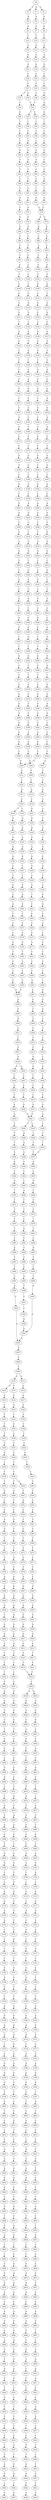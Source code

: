strict digraph  {
	S0 -> S1 [ label = A ];
	S0 -> S2 [ label = G ];
	S0 -> S3 [ label = C ];
	S1 -> S4 [ label = A ];
	S2 -> S5 [ label = A ];
	S3 -> S6 [ label = A ];
	S4 -> S7 [ label = G ];
	S5 -> S8 [ label = G ];
	S6 -> S9 [ label = G ];
	S7 -> S10 [ label = C ];
	S8 -> S11 [ label = C ];
	S9 -> S12 [ label = C ];
	S10 -> S13 [ label = G ];
	S11 -> S14 [ label = G ];
	S12 -> S15 [ label = G ];
	S13 -> S16 [ label = A ];
	S14 -> S17 [ label = A ];
	S15 -> S18 [ label = A ];
	S16 -> S19 [ label = G ];
	S17 -> S20 [ label = G ];
	S18 -> S21 [ label = G ];
	S19 -> S22 [ label = T ];
	S20 -> S23 [ label = T ];
	S21 -> S24 [ label = T ];
	S22 -> S25 [ label = C ];
	S23 -> S26 [ label = C ];
	S24 -> S27 [ label = C ];
	S25 -> S28 [ label = C ];
	S26 -> S29 [ label = G ];
	S27 -> S30 [ label = C ];
	S27 -> S31 [ label = T ];
	S28 -> S32 [ label = C ];
	S29 -> S33 [ label = A ];
	S30 -> S32 [ label = C ];
	S31 -> S34 [ label = C ];
	S32 -> S35 [ label = T ];
	S32 -> S36 [ label = G ];
	S33 -> S37 [ label = A ];
	S34 -> S38 [ label = G ];
	S35 -> S39 [ label = C ];
	S36 -> S40 [ label = C ];
	S37 -> S41 [ label = C ];
	S38 -> S42 [ label = T ];
	S39 -> S43 [ label = C ];
	S40 -> S44 [ label = C ];
	S41 -> S45 [ label = C ];
	S42 -> S46 [ label = C ];
	S43 -> S47 [ label = G ];
	S44 -> S48 [ label = T ];
	S45 -> S49 [ label = T ];
	S46 -> S50 [ label = T ];
	S47 -> S51 [ label = G ];
	S48 -> S52 [ label = G ];
	S49 -> S53 [ label = G ];
	S50 -> S54 [ label = G ];
	S51 -> S55 [ label = T ];
	S52 -> S56 [ label = T ];
	S53 -> S57 [ label = T ];
	S54 -> S58 [ label = T ];
	S55 -> S59 [ label = C ];
	S56 -> S60 [ label = C ];
	S57 -> S61 [ label = C ];
	S58 -> S62 [ label = T ];
	S59 -> S63 [ label = T ];
	S60 -> S64 [ label = G ];
	S61 -> S65 [ label = G ];
	S62 -> S66 [ label = C ];
	S63 -> S67 [ label = G ];
	S64 -> S68 [ label = C ];
	S65 -> S69 [ label = C ];
	S66 -> S70 [ label = C ];
	S67 -> S71 [ label = G ];
	S68 -> S72 [ label = G ];
	S69 -> S73 [ label = G ];
	S70 -> S74 [ label = G ];
	S71 -> S75 [ label = A ];
	S72 -> S76 [ label = C ];
	S73 -> S76 [ label = C ];
	S74 -> S77 [ label = T ];
	S75 -> S78 [ label = G ];
	S76 -> S79 [ label = G ];
	S76 -> S80 [ label = A ];
	S77 -> S81 [ label = G ];
	S78 -> S82 [ label = G ];
	S79 -> S83 [ label = A ];
	S80 -> S84 [ label = A ];
	S81 -> S85 [ label = G ];
	S82 -> S86 [ label = G ];
	S83 -> S87 [ label = G ];
	S84 -> S88 [ label = C ];
	S85 -> S89 [ label = C ];
	S86 -> S90 [ label = T ];
	S87 -> S91 [ label = C ];
	S88 -> S92 [ label = C ];
	S89 -> S93 [ label = C ];
	S90 -> S94 [ label = G ];
	S91 -> S95 [ label = A ];
	S92 -> S96 [ label = C ];
	S93 -> S97 [ label = C ];
	S94 -> S98 [ label = T ];
	S95 -> S99 [ label = G ];
	S96 -> S100 [ label = G ];
	S97 -> S101 [ label = G ];
	S98 -> S102 [ label = T ];
	S99 -> S103 [ label = T ];
	S100 -> S104 [ label = T ];
	S101 -> S105 [ label = T ];
	S102 -> S106 [ label = C ];
	S103 -> S107 [ label = G ];
	S104 -> S108 [ label = A ];
	S105 -> S109 [ label = C ];
	S106 -> S110 [ label = C ];
	S107 -> S111 [ label = C ];
	S108 -> S112 [ label = C ];
	S109 -> S113 [ label = C ];
	S110 -> S114 [ label = A ];
	S111 -> S115 [ label = A ];
	S112 -> S116 [ label = A ];
	S113 -> S117 [ label = A ];
	S114 -> S118 [ label = G ];
	S115 -> S119 [ label = A ];
	S116 -> S120 [ label = G ];
	S117 -> S121 [ label = G ];
	S118 -> S122 [ label = C ];
	S119 -> S123 [ label = C ];
	S120 -> S124 [ label = C ];
	S121 -> S125 [ label = T ];
	S122 -> S126 [ label = A ];
	S123 -> S127 [ label = A ];
	S124 -> S128 [ label = A ];
	S125 -> S129 [ label = A ];
	S126 -> S130 [ label = G ];
	S127 -> S131 [ label = G ];
	S128 -> S132 [ label = G ];
	S129 -> S133 [ label = G ];
	S130 -> S134 [ label = A ];
	S131 -> S135 [ label = C ];
	S132 -> S136 [ label = G ];
	S133 -> S137 [ label = C ];
	S134 -> S138 [ label = T ];
	S135 -> S139 [ label = T ];
	S136 -> S140 [ label = T ];
	S137 -> S141 [ label = T ];
	S138 -> S142 [ label = A ];
	S139 -> S143 [ label = A ];
	S140 -> S144 [ label = G ];
	S141 -> S145 [ label = C ];
	S142 -> S146 [ label = A ];
	S143 -> S147 [ label = C ];
	S144 -> S148 [ label = C ];
	S145 -> S149 [ label = C ];
	S146 -> S150 [ label = A ];
	S147 -> S151 [ label = G ];
	S148 -> S152 [ label = A ];
	S149 -> S153 [ label = A ];
	S150 -> S154 [ label = A ];
	S151 -> S155 [ label = A ];
	S152 -> S156 [ label = C ];
	S153 -> S157 [ label = C ];
	S154 -> S158 [ label = A ];
	S155 -> S159 [ label = G ];
	S156 -> S160 [ label = G ];
	S157 -> S161 [ label = C ];
	S158 -> S162 [ label = C ];
	S159 -> S163 [ label = A ];
	S160 -> S164 [ label = C ];
	S161 -> S165 [ label = G ];
	S162 -> S166 [ label = T ];
	S163 -> S167 [ label = A ];
	S164 -> S168 [ label = G ];
	S165 -> S169 [ label = G ];
	S166 -> S170 [ label = T ];
	S167 -> S171 [ label = C ];
	S168 -> S172 [ label = G ];
	S169 -> S173 [ label = A ];
	S170 -> S174 [ label = T ];
	S171 -> S175 [ label = T ];
	S172 -> S176 [ label = T ];
	S173 -> S177 [ label = C ];
	S174 -> S178 [ label = G ];
	S175 -> S179 [ label = G ];
	S176 -> S180 [ label = G ];
	S177 -> S181 [ label = G ];
	S178 -> S182 [ label = C ];
	S179 -> S183 [ label = G ];
	S180 -> S184 [ label = C ];
	S181 -> S185 [ label = T ];
	S182 -> S186 [ label = C ];
	S183 -> S187 [ label = C ];
	S184 -> S188 [ label = C ];
	S185 -> S189 [ label = C ];
	S186 -> S190 [ label = G ];
	S187 -> S191 [ label = G ];
	S188 -> S192 [ label = G ];
	S189 -> S193 [ label = G ];
	S190 -> S194 [ label = T ];
	S191 -> S195 [ label = C ];
	S192 -> S196 [ label = C ];
	S193 -> S197 [ label = T ];
	S194 -> S198 [ label = A ];
	S195 -> S199 [ label = A ];
	S196 -> S200 [ label = A ];
	S197 -> S201 [ label = G ];
	S198 -> S202 [ label = G ];
	S199 -> S203 [ label = G ];
	S200 -> S204 [ label = A ];
	S201 -> S205 [ label = A ];
	S202 -> S206 [ label = C ];
	S203 -> S207 [ label = C ];
	S204 -> S208 [ label = C ];
	S205 -> S209 [ label = C ];
	S206 -> S210 [ label = C ];
	S207 -> S211 [ label = G ];
	S208 -> S212 [ label = C ];
	S209 -> S213 [ label = C ];
	S210 -> S214 [ label = G ];
	S211 -> S215 [ label = G ];
	S212 -> S216 [ label = A ];
	S213 -> S217 [ label = G ];
	S214 -> S218 [ label = G ];
	S215 -> S219 [ label = G ];
	S216 -> S220 [ label = G ];
	S217 -> S221 [ label = G ];
	S218 -> S222 [ label = T ];
	S219 -> S223 [ label = T ];
	S220 -> S224 [ label = T ];
	S221 -> S225 [ label = T ];
	S222 -> S226 [ label = G ];
	S223 -> S227 [ label = G ];
	S224 -> S228 [ label = C ];
	S225 -> S229 [ label = C ];
	S226 -> S230 [ label = A ];
	S227 -> S231 [ label = C ];
	S228 -> S232 [ label = G ];
	S229 -> S233 [ label = G ];
	S230 -> S234 [ label = C ];
	S231 -> S235 [ label = C ];
	S232 -> S236 [ label = C ];
	S233 -> S237 [ label = C ];
	S234 -> S238 [ label = G ];
	S235 -> S239 [ label = G ];
	S236 -> S240 [ label = G ];
	S237 -> S241 [ label = G ];
	S238 -> S242 [ label = T ];
	S239 -> S243 [ label = C ];
	S240 -> S244 [ label = C ];
	S241 -> S245 [ label = T ];
	S242 -> S246 [ label = G ];
	S243 -> S247 [ label = C ];
	S244 -> S248 [ label = A ];
	S245 -> S249 [ label = A ];
	S246 -> S250 [ label = G ];
	S247 -> S251 [ label = G ];
	S248 -> S252 [ label = G ];
	S249 -> S253 [ label = G ];
	S250 -> S254 [ label = G ];
	S251 -> S255 [ label = G ];
	S252 -> S256 [ label = C ];
	S253 -> S257 [ label = C ];
	S254 -> S258 [ label = T ];
	S255 -> S259 [ label = T ];
	S256 -> S260 [ label = C ];
	S257 -> S261 [ label = C ];
	S258 -> S262 [ label = A ];
	S259 -> S263 [ label = G ];
	S260 -> S264 [ label = G ];
	S261 -> S265 [ label = G ];
	S262 -> S266 [ label = C ];
	S263 -> S267 [ label = G ];
	S264 -> S268 [ label = G ];
	S265 -> S269 [ label = C ];
	S266 -> S270 [ label = T ];
	S267 -> S271 [ label = T ];
	S268 -> S272 [ label = T ];
	S269 -> S273 [ label = T ];
	S270 -> S274 [ label = A ];
	S271 -> S275 [ label = G ];
	S272 -> S276 [ label = G ];
	S273 -> S277 [ label = G ];
	S274 -> S278 [ label = T ];
	S275 -> S279 [ label = G ];
	S276 -> S280 [ label = G ];
	S277 -> S281 [ label = G ];
	S278 -> S282 [ label = T ];
	S279 -> S283 [ label = A ];
	S280 -> S284 [ label = A ];
	S281 -> S285 [ label = A ];
	S282 -> S286 [ label = G ];
	S283 -> S287 [ label = A ];
	S284 -> S288 [ label = A ];
	S285 -> S289 [ label = A ];
	S286 -> S290 [ label = G ];
	S287 -> S291 [ label = C ];
	S288 -> S292 [ label = G ];
	S289 -> S293 [ label = G ];
	S290 -> S294 [ label = A ];
	S291 -> S295 [ label = C ];
	S292 -> S296 [ label = A ];
	S293 -> S297 [ label = A ];
	S294 -> S298 [ label = A ];
	S295 -> S299 [ label = T ];
	S296 -> S300 [ label = A ];
	S297 -> S301 [ label = A ];
	S298 -> S302 [ label = C ];
	S299 -> S303 [ label = C ];
	S300 -> S304 [ label = C ];
	S301 -> S305 [ label = C ];
	S302 -> S306 [ label = G ];
	S303 -> S307 [ label = G ];
	S304 -> S308 [ label = G ];
	S305 -> S308 [ label = G ];
	S306 -> S309 [ label = G ];
	S307 -> S310 [ label = G ];
	S308 -> S311 [ label = G ];
	S309 -> S312 [ label = T ];
	S310 -> S313 [ label = C ];
	S311 -> S314 [ label = C ];
	S312 -> S315 [ label = A ];
	S313 -> S316 [ label = A ];
	S314 -> S317 [ label = A ];
	S315 -> S318 [ label = C ];
	S316 -> S319 [ label = C ];
	S317 -> S320 [ label = C ];
	S318 -> S321 [ label = G ];
	S319 -> S322 [ label = G ];
	S320 -> S323 [ label = C ];
	S320 -> S324 [ label = T ];
	S321 -> S325 [ label = A ];
	S322 -> S326 [ label = C ];
	S323 -> S327 [ label = G ];
	S324 -> S328 [ label = G ];
	S325 -> S329 [ label = A ];
	S326 -> S330 [ label = G ];
	S327 -> S331 [ label = G ];
	S328 -> S332 [ label = G ];
	S329 -> S333 [ label = G ];
	S330 -> S334 [ label = C ];
	S331 -> S335 [ label = G ];
	S332 -> S336 [ label = G ];
	S333 -> S337 [ label = A ];
	S334 -> S338 [ label = G ];
	S335 -> S339 [ label = A ];
	S336 -> S340 [ label = A ];
	S337 -> S341 [ label = A ];
	S338 -> S342 [ label = C ];
	S339 -> S343 [ label = A ];
	S340 -> S344 [ label = A ];
	S341 -> S345 [ label = G ];
	S342 -> S346 [ label = G ];
	S343 -> S347 [ label = T ];
	S344 -> S348 [ label = C ];
	S345 -> S349 [ label = T ];
	S346 -> S350 [ label = T ];
	S347 -> S351 [ label = T ];
	S348 -> S352 [ label = T ];
	S349 -> S353 [ label = G ];
	S350 -> S354 [ label = C ];
	S351 -> S355 [ label = G ];
	S352 -> S356 [ label = G ];
	S353 -> S357 [ label = T ];
	S354 -> S358 [ label = G ];
	S355 -> S359 [ label = A ];
	S356 -> S360 [ label = G ];
	S357 -> S361 [ label = C ];
	S358 -> S362 [ label = A ];
	S359 -> S363 [ label = A ];
	S360 -> S364 [ label = A ];
	S361 -> S365 [ label = C ];
	S362 -> S366 [ label = C ];
	S363 -> S367 [ label = C ];
	S364 -> S368 [ label = C ];
	S365 -> S369 [ label = T ];
	S366 -> S370 [ label = G ];
	S367 -> S371 [ label = C ];
	S368 -> S372 [ label = C ];
	S369 -> S373 [ label = G ];
	S370 -> S374 [ label = C ];
	S371 -> S375 [ label = C ];
	S372 -> S376 [ label = C ];
	S373 -> S377 [ label = G ];
	S374 -> S378 [ label = G ];
	S375 -> S379 [ label = G ];
	S376 -> S380 [ label = G ];
	S377 -> S381 [ label = C ];
	S378 -> S382 [ label = C ];
	S379 -> S383 [ label = T ];
	S380 -> S384 [ label = T ];
	S381 -> S385 [ label = C ];
	S382 -> S386 [ label = C ];
	S383 -> S387 [ label = C ];
	S384 -> S388 [ label = C ];
	S385 -> S389 [ label = T ];
	S386 -> S390 [ label = T ];
	S387 -> S391 [ label = T ];
	S388 -> S392 [ label = T ];
	S389 -> S393 [ label = G ];
	S390 -> S394 [ label = C ];
	S391 -> S395 [ label = C ];
	S392 -> S396 [ label = C ];
	S393 -> S397 [ label = G ];
	S394 -> S398 [ label = G ];
	S395 -> S399 [ label = G ];
	S396 -> S399 [ label = G ];
	S397 -> S400 [ label = G ];
	S398 -> S401 [ label = G ];
	S399 -> S402 [ label = G ];
	S400 -> S403 [ label = T ];
	S401 -> S404 [ label = G ];
	S402 -> S405 [ label = C ];
	S403 -> S406 [ label = C ];
	S404 -> S407 [ label = C ];
	S405 -> S408 [ label = A ];
	S406 -> S409 [ label = C ];
	S407 -> S410 [ label = T ];
	S408 -> S411 [ label = C ];
	S409 -> S412 [ label = C ];
	S410 -> S413 [ label = C ];
	S411 -> S414 [ label = C ];
	S412 -> S415 [ label = G ];
	S413 -> S416 [ label = A ];
	S414 -> S417 [ label = G ];
	S415 -> S418 [ label = A ];
	S416 -> S419 [ label = C ];
	S417 -> S420 [ label = A ];
	S418 -> S421 [ label = G ];
	S419 -> S422 [ label = G ];
	S420 -> S423 [ label = G ];
	S420 -> S424 [ label = A ];
	S421 -> S425 [ label = T ];
	S422 -> S426 [ label = T ];
	S423 -> S427 [ label = T ];
	S424 -> S428 [ label = T ];
	S425 -> S429 [ label = C ];
	S426 -> S430 [ label = C ];
	S427 -> S431 [ label = C ];
	S428 -> S432 [ label = G ];
	S429 -> S433 [ label = C ];
	S430 -> S434 [ label = C ];
	S431 -> S435 [ label = C ];
	S432 -> S436 [ label = T ];
	S433 -> S437 [ label = A ];
	S434 -> S438 [ label = A ];
	S435 -> S439 [ label = A ];
	S436 -> S440 [ label = A ];
	S437 -> S441 [ label = G ];
	S438 -> S442 [ label = G ];
	S439 -> S441 [ label = G ];
	S440 -> S443 [ label = G ];
	S441 -> S444 [ label = T ];
	S441 -> S445 [ label = C ];
	S442 -> S446 [ label = C ];
	S443 -> S447 [ label = T ];
	S444 -> S448 [ label = A ];
	S445 -> S449 [ label = T ];
	S446 -> S450 [ label = T ];
	S447 -> S451 [ label = T ];
	S448 -> S452 [ label = G ];
	S449 -> S453 [ label = T ];
	S450 -> S454 [ label = T ];
	S451 -> S455 [ label = T ];
	S452 -> S456 [ label = G ];
	S453 -> S457 [ label = C ];
	S454 -> S457 [ label = C ];
	S455 -> S458 [ label = C ];
	S456 -> S459 [ label = G ];
	S457 -> S460 [ label = A ];
	S458 -> S461 [ label = A ];
	S459 -> S462 [ label = T ];
	S460 -> S463 [ label = C ];
	S461 -> S464 [ label = C ];
	S462 -> S465 [ label = C ];
	S463 -> S466 [ label = G ];
	S464 -> S467 [ label = T ];
	S465 -> S468 [ label = A ];
	S466 -> S469 [ label = C ];
	S467 -> S470 [ label = C ];
	S468 -> S471 [ label = C ];
	S469 -> S472 [ label = C ];
	S470 -> S473 [ label = C ];
	S471 -> S474 [ label = T ];
	S472 -> S475 [ label = C ];
	S473 -> S476 [ label = T ];
	S474 -> S477 [ label = C ];
	S475 -> S478 [ label = T ];
	S476 -> S479 [ label = T ];
	S477 -> S480 [ label = G ];
	S478 -> S481 [ label = T ];
	S479 -> S482 [ label = T ];
	S480 -> S483 [ label = C ];
	S481 -> S484 [ label = C ];
	S482 -> S485 [ label = C ];
	S483 -> S486 [ label = T ];
	S484 -> S487 [ label = A ];
	S485 -> S488 [ label = A ];
	S486 -> S489 [ label = T ];
	S487 -> S490 [ label = T ];
	S488 -> S491 [ label = T ];
	S489 -> S492 [ label = C ];
	S490 -> S493 [ label = C ];
	S491 -> S494 [ label = C ];
	S492 -> S495 [ label = A ];
	S493 -> S496 [ label = C ];
	S494 -> S497 [ label = C ];
	S495 -> S498 [ label = T ];
	S496 -> S499 [ label = A ];
	S497 -> S500 [ label = A ];
	S498 -> S501 [ label = C ];
	S499 -> S502 [ label = G ];
	S500 -> S503 [ label = G ];
	S501 -> S504 [ label = C ];
	S502 -> S505 [ label = A ];
	S503 -> S505 [ label = A ];
	S504 -> S506 [ label = A ];
	S505 -> S507 [ label = A ];
	S506 -> S502 [ label = G ];
	S507 -> S508 [ label = C ];
	S508 -> S509 [ label = C ];
	S509 -> S510 [ label = A ];
	S509 -> S511 [ label = G ];
	S510 -> S512 [ label = G ];
	S510 -> S513 [ label = C ];
	S511 -> S514 [ label = G ];
	S512 -> S515 [ label = A ];
	S513 -> S516 [ label = C ];
	S514 -> S517 [ label = A ];
	S515 -> S518 [ label = C ];
	S516 -> S519 [ label = A ];
	S517 -> S520 [ label = C ];
	S518 -> S521 [ label = T ];
	S519 -> S522 [ label = C ];
	S520 -> S523 [ label = G ];
	S521 -> S524 [ label = C ];
	S522 -> S525 [ label = C ];
	S523 -> S526 [ label = C ];
	S524 -> S527 [ label = C ];
	S525 -> S528 [ label = C ];
	S526 -> S529 [ label = C ];
	S527 -> S530 [ label = C ];
	S528 -> S531 [ label = C ];
	S529 -> S532 [ label = C ];
	S530 -> S533 [ label = A ];
	S531 -> S534 [ label = T ];
	S532 -> S535 [ label = A ];
	S533 -> S536 [ label = T ];
	S534 -> S537 [ label = T ];
	S535 -> S538 [ label = T ];
	S536 -> S539 [ label = C ];
	S537 -> S540 [ label = C ];
	S538 -> S541 [ label = C ];
	S539 -> S542 [ label = T ];
	S540 -> S543 [ label = C ];
	S540 -> S544 [ label = G ];
	S541 -> S545 [ label = G ];
	S542 -> S546 [ label = G ];
	S543 -> S547 [ label = T ];
	S544 -> S548 [ label = A ];
	S545 -> S549 [ label = T ];
	S546 -> S550 [ label = C ];
	S547 -> S551 [ label = G ];
	S548 -> S552 [ label = T ];
	S549 -> S553 [ label = C ];
	S550 -> S554 [ label = C ];
	S551 -> S555 [ label = T ];
	S552 -> S556 [ label = C ];
	S553 -> S557 [ label = C ];
	S554 -> S558 [ label = A ];
	S555 -> S559 [ label = C ];
	S556 -> S560 [ label = G ];
	S557 -> S561 [ label = T ];
	S558 -> S562 [ label = G ];
	S559 -> S563 [ label = C ];
	S560 -> S564 [ label = T ];
	S561 -> S565 [ label = C ];
	S562 -> S566 [ label = T ];
	S563 -> S567 [ label = T ];
	S564 -> S568 [ label = T ];
	S565 -> S569 [ label = T ];
	S566 -> S570 [ label = C ];
	S567 -> S571 [ label = T ];
	S568 -> S572 [ label = T ];
	S569 -> S573 [ label = T ];
	S570 -> S574 [ label = G ];
	S571 -> S575 [ label = G ];
	S572 -> S576 [ label = G ];
	S573 -> S577 [ label = C ];
	S574 -> S578 [ label = T ];
	S575 -> S579 [ label = T ];
	S576 -> S580 [ label = T ];
	S577 -> S581 [ label = T ];
	S578 -> S582 [ label = A ];
	S579 -> S583 [ label = A ];
	S580 -> S584 [ label = A ];
	S581 -> S585 [ label = C ];
	S582 -> S586 [ label = A ];
	S583 -> S587 [ label = G ];
	S584 -> S588 [ label = G ];
	S585 -> S589 [ label = G ];
	S586 -> S590 [ label = G ];
	S587 -> S591 [ label = G ];
	S588 -> S592 [ label = G ];
	S589 -> S593 [ label = G ];
	S590 -> S594 [ label = A ];
	S591 -> S595 [ label = A ];
	S592 -> S596 [ label = A ];
	S593 -> S597 [ label = A ];
	S594 -> S598 [ label = C ];
	S595 -> S599 [ label = G ];
	S596 -> S600 [ label = A ];
	S597 -> S601 [ label = G ];
	S598 -> S602 [ label = G ];
	S599 -> S603 [ label = A ];
	S600 -> S604 [ label = A ];
	S601 -> S605 [ label = A ];
	S602 -> S606 [ label = G ];
	S603 -> S607 [ label = G ];
	S604 -> S608 [ label = G ];
	S605 -> S609 [ label = G ];
	S606 -> S610 [ label = C ];
	S607 -> S611 [ label = G ];
	S608 -> S612 [ label = G ];
	S609 -> S613 [ label = G ];
	S610 -> S614 [ label = T ];
	S611 -> S615 [ label = T ];
	S612 -> S616 [ label = T ];
	S613 -> S617 [ label = T ];
	S614 -> S618 [ label = C ];
	S615 -> S619 [ label = C ];
	S616 -> S620 [ label = C ];
	S617 -> S621 [ label = C ];
	S618 -> S622 [ label = T ];
	S619 -> S623 [ label = C ];
	S620 -> S624 [ label = C ];
	S621 -> S623 [ label = C ];
	S622 -> S625 [ label = C ];
	S623 -> S626 [ label = C ];
	S624 -> S627 [ label = C ];
	S625 -> S628 [ label = G ];
	S626 -> S629 [ label = A ];
	S626 -> S630 [ label = G ];
	S627 -> S631 [ label = G ];
	S628 -> S632 [ label = A ];
	S629 -> S633 [ label = G ];
	S630 -> S634 [ label = G ];
	S631 -> S635 [ label = A ];
	S632 -> S636 [ label = A ];
	S633 -> S637 [ label = A ];
	S634 -> S638 [ label = A ];
	S635 -> S639 [ label = A ];
	S636 -> S640 [ label = G ];
	S637 -> S641 [ label = G ];
	S638 -> S642 [ label = G ];
	S639 -> S643 [ label = G ];
	S640 -> S644 [ label = T ];
	S641 -> S645 [ label = C ];
	S642 -> S646 [ label = G ];
	S643 -> S647 [ label = T ];
	S644 -> S648 [ label = C ];
	S645 -> S649 [ label = C ];
	S646 -> S650 [ label = C ];
	S647 -> S651 [ label = C ];
	S648 -> S652 [ label = G ];
	S649 -> S653 [ label = A ];
	S650 -> S654 [ label = G ];
	S651 -> S655 [ label = G ];
	S652 -> S656 [ label = C ];
	S653 -> S657 [ label = C ];
	S654 -> S658 [ label = T ];
	S655 -> S659 [ label = A ];
	S656 -> S660 [ label = G ];
	S657 -> S661 [ label = G ];
	S658 -> S662 [ label = G ];
	S659 -> S663 [ label = G ];
	S660 -> S664 [ label = G ];
	S661 -> S665 [ label = G ];
	S662 -> S666 [ label = G ];
	S663 -> S667 [ label = G ];
	S664 -> S668 [ label = C ];
	S665 -> S669 [ label = T ];
	S666 -> S670 [ label = T ];
	S667 -> S671 [ label = T ];
	S668 -> S672 [ label = T ];
	S669 -> S673 [ label = T ];
	S670 -> S674 [ label = A ];
	S671 -> S675 [ label = A ];
	S672 -> S676 [ label = A ];
	S673 -> S677 [ label = A ];
	S674 -> S678 [ label = T ];
	S675 -> S679 [ label = T ];
	S676 -> S680 [ label = T ];
	S677 -> S681 [ label = C ];
	S678 -> S682 [ label = G ];
	S679 -> S683 [ label = A ];
	S680 -> S684 [ label = A ];
	S681 -> S685 [ label = T ];
	S682 -> S686 [ label = A ];
	S683 -> S687 [ label = A ];
	S684 -> S688 [ label = G ];
	S685 -> S689 [ label = G ];
	S686 -> S690 [ label = G ];
	S687 -> S691 [ label = G ];
	S688 -> S692 [ label = T ];
	S689 -> S693 [ label = C ];
	S690 -> S694 [ label = C ];
	S691 -> S695 [ label = T ];
	S692 -> S696 [ label = A ];
	S693 -> S697 [ label = A ];
	S694 -> S698 [ label = G ];
	S695 -> S699 [ label = C ];
	S696 -> S700 [ label = G ];
	S697 -> S701 [ label = G ];
	S698 -> S702 [ label = G ];
	S699 -> S703 [ label = G ];
	S700 -> S704 [ label = C ];
	S701 -> S705 [ label = A ];
	S702 -> S706 [ label = T ];
	S703 -> S707 [ label = T ];
	S704 -> S708 [ label = C ];
	S705 -> S709 [ label = C ];
	S706 -> S710 [ label = C ];
	S707 -> S711 [ label = G ];
	S708 -> S712 [ label = G ];
	S709 -> S713 [ label = G ];
	S710 -> S714 [ label = G ];
	S711 -> S715 [ label = G ];
	S712 -> S716 [ label = A ];
	S713 -> S717 [ label = G ];
	S714 -> S718 [ label = C ];
	S715 -> S719 [ label = T ];
	S716 -> S720 [ label = A ];
	S717 -> S721 [ label = A ];
	S718 -> S722 [ label = A ];
	S719 -> S723 [ label = A ];
	S720 -> S724 [ label = A ];
	S721 -> S725 [ label = C ];
	S722 -> S726 [ label = C ];
	S723 -> S727 [ label = C ];
	S724 -> S728 [ label = C ];
	S725 -> S729 [ label = A ];
	S726 -> S730 [ label = G ];
	S727 -> S731 [ label = C ];
	S728 -> S732 [ label = C ];
	S729 -> S733 [ label = C ];
	S730 -> S734 [ label = C ];
	S731 -> S735 [ label = G ];
	S732 -> S736 [ label = C ];
	S733 -> S737 [ label = A ];
	S734 -> S738 [ label = G ];
	S735 -> S739 [ label = G ];
	S736 -> S740 [ label = C ];
	S737 -> S741 [ label = C ];
	S738 -> S742 [ label = C ];
	S739 -> S743 [ label = T ];
	S740 -> S744 [ label = G ];
	S741 -> S745 [ label = C ];
	S742 -> S746 [ label = G ];
	S743 -> S747 [ label = G ];
	S744 -> S748 [ label = A ];
	S745 -> S749 [ label = T ];
	S746 -> S750 [ label = G ];
	S747 -> S751 [ label = G ];
	S748 -> S752 [ label = C ];
	S749 -> S753 [ label = C ];
	S750 -> S754 [ label = C ];
	S751 -> S755 [ label = T ];
	S752 -> S756 [ label = T ];
	S753 -> S757 [ label = T ];
	S754 -> S758 [ label = T ];
	S755 -> S759 [ label = T ];
	S756 -> S760 [ label = A ];
	S757 -> S761 [ label = A ];
	S758 -> S762 [ label = G ];
	S759 -> S763 [ label = A ];
	S760 -> S764 [ label = G ];
	S761 -> S765 [ label = G ];
	S762 -> S766 [ label = G ];
	S763 -> S767 [ label = G ];
	S764 -> S768 [ label = A ];
	S765 -> S769 [ label = A ];
	S766 -> S770 [ label = A ];
	S767 -> S771 [ label = A ];
	S768 -> S772 [ label = A ];
	S769 -> S773 [ label = A ];
	S770 -> S774 [ label = A ];
	S771 -> S775 [ label = A ];
	S772 -> S776 [ label = T ];
	S773 -> S777 [ label = C ];
	S774 -> S778 [ label = T ];
	S775 -> S779 [ label = G ];
	S776 -> S780 [ label = C ];
	S777 -> S781 [ label = G ];
	S778 -> S782 [ label = G ];
	S779 -> S783 [ label = G ];
	S780 -> S784 [ label = G ];
	S781 -> S785 [ label = A ];
	S782 -> S786 [ label = G ];
	S783 -> S787 [ label = G ];
	S784 -> S788 [ label = G ];
	S785 -> S789 [ label = G ];
	S786 -> S790 [ label = G ];
	S787 -> S791 [ label = G ];
	S788 -> S792 [ label = G ];
	S789 -> S793 [ label = G ];
	S790 -> S794 [ label = G ];
	S791 -> S795 [ label = G ];
	S792 -> S796 [ label = T ];
	S793 -> S797 [ label = T ];
	S794 -> S798 [ label = T ];
	S795 -> S799 [ label = T ];
	S796 -> S800 [ label = A ];
	S797 -> S801 [ label = G ];
	S798 -> S802 [ label = C ];
	S799 -> S803 [ label = C ];
	S800 -> S804 [ label = T ];
	S801 -> S805 [ label = T ];
	S802 -> S806 [ label = C ];
	S803 -> S807 [ label = C ];
	S804 -> S808 [ label = C ];
	S805 -> S809 [ label = C ];
	S806 -> S810 [ label = G ];
	S807 -> S811 [ label = G ];
	S808 -> S812 [ label = C ];
	S809 -> S813 [ label = C ];
	S810 -> S814 [ label = C ];
	S811 -> S815 [ label = T ];
	S812 -> S816 [ label = C ];
	S813 -> S817 [ label = C ];
	S814 -> S818 [ label = C ];
	S815 -> S819 [ label = C ];
	S816 -> S820 [ label = G ];
	S817 -> S821 [ label = T ];
	S818 -> S822 [ label = G ];
	S819 -> S823 [ label = G ];
	S820 -> S824 [ label = A ];
	S821 -> S825 [ label = G ];
	S822 -> S826 [ label = G ];
	S823 -> S827 [ label = G ];
	S824 -> S828 [ label = A ];
	S825 -> S829 [ label = T ];
	S826 -> S830 [ label = A ];
	S827 -> S831 [ label = A ];
	S828 -> S832 [ label = A ];
	S829 -> S833 [ label = C ];
	S830 -> S834 [ label = A ];
	S831 -> S835 [ label = A ];
	S832 -> S836 [ label = G ];
	S833 -> S837 [ label = C ];
	S834 -> S838 [ label = C ];
	S835 -> S839 [ label = C ];
	S836 -> S840 [ label = T ];
	S837 -> S841 [ label = T ];
	S838 -> S842 [ label = T ];
	S839 -> S843 [ label = T ];
	S840 -> S844 [ label = G ];
	S841 -> S845 [ label = A ];
	S842 -> S846 [ label = G ];
	S843 -> S847 [ label = A ];
	S844 -> S848 [ label = T ];
	S845 -> S849 [ label = C ];
	S846 -> S850 [ label = C ];
	S847 -> S851 [ label = C ];
	S848 -> S852 [ label = C ];
	S849 -> S853 [ label = T ];
	S850 -> S854 [ label = A ];
	S851 -> S855 [ label = A ];
	S852 -> S856 [ label = G ];
	S853 -> S857 [ label = A ];
	S854 -> S858 [ label = A ];
	S855 -> S859 [ label = A ];
	S856 -> S860 [ label = T ];
	S857 -> S861 [ label = C ];
	S858 -> S862 [ label = C ];
	S859 -> S863 [ label = C ];
	S860 -> S864 [ label = C ];
	S861 -> S865 [ label = C ];
	S862 -> S866 [ label = C ];
	S863 -> S867 [ label = G ];
	S864 -> S868 [ label = G ];
	S865 -> S869 [ label = A ];
	S866 -> S870 [ label = A ];
	S867 -> S871 [ label = A ];
	S868 -> S872 [ label = G ];
	S869 -> S873 [ label = G ];
	S870 -> S874 [ label = G ];
	S871 -> S875 [ label = A ];
	S872 -> S876 [ label = A ];
	S873 -> S877 [ label = G ];
	S874 -> S878 [ label = A ];
	S875 -> S879 [ label = A ];
	S876 -> S880 [ label = A ];
	S877 -> S881 [ label = A ];
	S878 -> S882 [ label = A ];
	S879 -> S883 [ label = A ];
	S880 -> S884 [ label = C ];
	S881 -> S885 [ label = G ];
	S882 -> S886 [ label = C ];
	S883 -> S887 [ label = C ];
	S884 -> S888 [ label = A ];
	S885 -> S889 [ label = A ];
	S886 -> S890 [ label = A ];
	S887 -> S891 [ label = A ];
	S888 -> S892 [ label = G ];
	S889 -> S893 [ label = G ];
	S890 -> S894 [ label = G ];
	S891 -> S895 [ label = G ];
	S892 -> S896 [ label = G ];
	S893 -> S897 [ label = T ];
	S894 -> S898 [ label = C ];
	S895 -> S899 [ label = A ];
	S896 -> S900 [ label = A ];
	S897 -> S901 [ label = C ];
	S898 -> S902 [ label = C ];
	S899 -> S903 [ label = A ];
	S900 -> S904 [ label = A ];
	S901 -> S905 [ label = A ];
	S902 -> S906 [ label = G ];
	S903 -> S907 [ label = G ];
	S904 -> S908 [ label = T ];
	S905 -> S909 [ label = G ];
	S906 -> S910 [ label = T ];
	S907 -> S911 [ label = G ];
	S908 -> S912 [ label = A ];
	S909 -> S913 [ label = G ];
	S910 -> S914 [ label = C ];
	S911 -> S915 [ label = G ];
	S912 -> S916 [ label = G ];
	S913 -> S917 [ label = A ];
	S914 -> S918 [ label = C ];
	S915 -> S919 [ label = G ];
	S916 -> S920 [ label = T ];
	S917 -> S921 [ label = C ];
	S918 -> S922 [ label = T ];
	S919 -> S923 [ label = T ];
	S920 -> S924 [ label = C ];
	S921 -> S925 [ label = C ];
	S922 -> S926 [ label = C ];
	S923 -> S927 [ label = C ];
	S924 -> S928 [ label = T ];
	S925 -> S929 [ label = A ];
	S926 -> S930 [ label = T ];
	S927 -> S931 [ label = T ];
	S928 -> S932 [ label = C ];
	S929 -> S933 [ label = G ];
	S930 -> S934 [ label = G ];
	S931 -> S935 [ label = C ];
	S932 -> S936 [ label = T ];
	S933 -> S937 [ label = T ];
	S934 -> S938 [ label = T ];
	S935 -> S939 [ label = T ];
	S936 -> S940 [ label = C ];
	S937 -> S941 [ label = C ];
	S938 -> S942 [ label = C ];
	S939 -> S943 [ label = C ];
	S940 -> S944 [ label = T ];
	S941 -> S945 [ label = T ];
	S942 -> S946 [ label = G ];
	S943 -> S947 [ label = G ];
	S944 -> S948 [ label = G ];
	S945 -> S949 [ label = C ];
	S946 -> S950 [ label = T ];
	S947 -> S951 [ label = T ];
	S948 -> S952 [ label = A ];
	S949 -> S953 [ label = T ];
	S950 -> S954 [ label = G ];
	S951 -> S955 [ label = G ];
	S952 -> S956 [ label = G ];
	S953 -> S957 [ label = G ];
	S954 -> S958 [ label = G ];
	S955 -> S959 [ label = G ];
	S956 -> S960 [ label = T ];
	S957 -> S961 [ label = T ];
	S958 -> S962 [ label = T ];
	S959 -> S963 [ label = T ];
	S960 -> S964 [ label = A ];
	S961 -> S965 [ label = A ];
	S962 -> S966 [ label = A ];
	S963 -> S967 [ label = A ];
}
